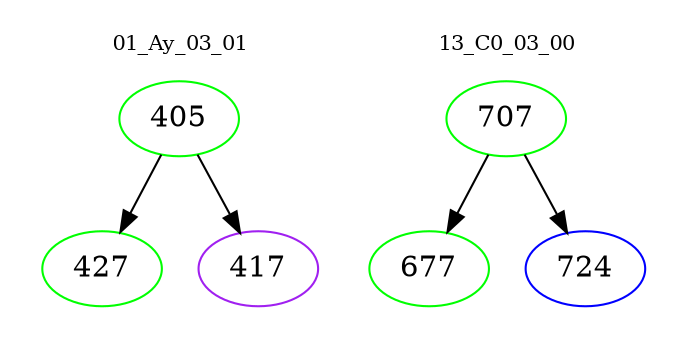 digraph{
subgraph cluster_0 {
color = white
label = "01_Ay_03_01";
fontsize=10;
T0_405 [label="405", color="green"]
T0_405 -> T0_427 [color="black"]
T0_427 [label="427", color="green"]
T0_405 -> T0_417 [color="black"]
T0_417 [label="417", color="purple"]
}
subgraph cluster_1 {
color = white
label = "13_C0_03_00";
fontsize=10;
T1_707 [label="707", color="green"]
T1_707 -> T1_677 [color="black"]
T1_677 [label="677", color="green"]
T1_707 -> T1_724 [color="black"]
T1_724 [label="724", color="blue"]
}
}
